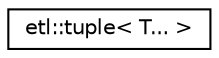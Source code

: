 digraph "Graphical Class Hierarchy"
{
  edge [fontname="Helvetica",fontsize="10",labelfontname="Helvetica",labelfontsize="10"];
  node [fontname="Helvetica",fontsize="10",shape=record];
  rankdir="LR";
  Node0 [label="etl::tuple\< T... \>",height=0.2,width=0.4,color="black", fillcolor="white", style="filled",URL="$structetl_1_1tuple.html"];
}
